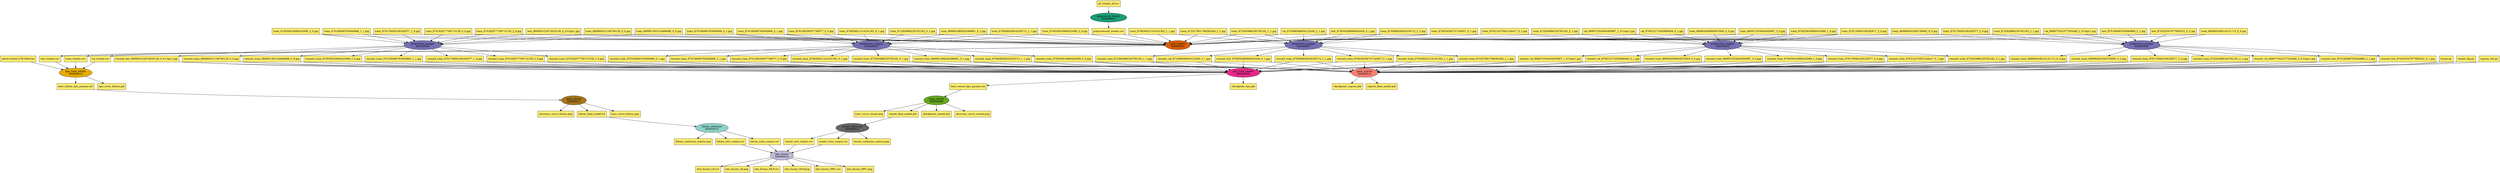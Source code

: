 digraph dag {
    ratio=fill
    node [style=filled,color="#444444",fillcolor="#ffed6f"]
    edge [arrowhead=normal,arrowsize=1.0]

    "Accuracy_curve_bilstm.png" [shape=rect,color="#000000",fillcolor="#ffed6f",label="Accuracy_curve_bilstm.png"]
    "Accuracy_curve_resnet.png" [shape=rect,color="#000000",fillcolor="#ffed6f",label="Accuracy_curve_resnet.png"]
    "ID0000001" [shape=ellipse,color="#000000",fillcolor="#1b9e77",label="preprocess_tweets\nID0000001"]
    "ID0000002" [shape=ellipse,color="#000000",fillcolor="#d95f02",label="split_tweets\nID0000002"]
    "ID0000003" [shape=ellipse,color="#000000",fillcolor="#7570b3",label="preprocess_images\nID0000003"]
    "ID0000004" [shape=ellipse,color="#000000",fillcolor="#7570b3",label="preprocess_images\nID0000004"]
    "ID0000005" [shape=ellipse,color="#000000",fillcolor="#7570b3",label="preprocess_images\nID0000005"]
    "ID0000006" [shape=ellipse,color="#000000",fillcolor="#7570b3",label="preprocess_images\nID0000006"]
    "ID0000007" [shape=ellipse,color="#000000",fillcolor="#7570b3",label="preprocess_images\nID0000007"]
    "ID0000008" [shape=ellipse,color="#000000",fillcolor="#e7298a",label="hpo_train_resnet\nID0000008"]
    "ID0000009" [shape=ellipse,color="#000000",fillcolor="#66a61e",label="train_resnet\nID0000009"]
    "ID0000010" [shape=ellipse,color="#000000",fillcolor="#e6ab02",label="hpo_train_bilstm\nID0000010"]
    "ID0000011" [shape=ellipse,color="#000000",fillcolor="#a6761d",label="train_bilstm\nID0000011"]
    "ID0000012" [shape=ellipse,color="#000000",fillcolor="#666666",label="resnet_inference\nID0000012"]
    "ID0000013" [shape=ellipse,color="#000000",fillcolor="#8dd3c7",label="bilstm_inference\nID0000013"]
    "ID0000014" [shape=ellipse,color="#000000",fillcolor="#bebada",label="late_fusion\nID0000014"]
    "ID0000015" [shape=ellipse,color="#000000",fillcolor="#fb8072",label="main_supcon\nID0000015"]
    "Loss_curve_bilstm.png" [shape=rect,color="#000000",fillcolor="#ffed6f",label="Loss_curve_bilstm.png"]
    "Loss_curve_resnet.png" [shape=rect,color="#000000",fillcolor="#ffed6f",label="Loss_curve_resnet.png"]
    "all_tweets_df.csv" [shape=rect,color="#000000",fillcolor="#ffed6f",label="all_tweets_df.csv"]
    "best_bilstm_hpo_params.txt" [shape=rect,color="#000000",fillcolor="#ffed6f",label="best_bilstm_hpo_params.txt"]
    "best_resnet_hpo_params.txt" [shape=rect,color="#000000",fillcolor="#ffed6f",label="best_resnet_hpo_params.txt"]
    "bilstm_confusion_matrix.png" [shape=rect,color="#000000",fillcolor="#ffed6f",label="bilstm_confusion_matrix.png"]
    "bilstm_final_model.h5" [shape=rect,color="#000000",fillcolor="#ffed6f",label="bilstm_final_model.h5"]
    "bilstm_test_output.csv" [shape=rect,color="#000000",fillcolor="#ffed6f",label="bilstm_test_output.csv"]
    "bilstm_train_output.csv" [shape=rect,color="#000000",fillcolor="#ffed6f",label="bilstm_train_output.csv"]
    "checkpoint_hpo.pkl" [shape=rect,color="#000000",fillcolor="#ffed6f",label="checkpoint_hpo.pkl"]
    "checkpoint_resnet.pth" [shape=rect,color="#000000",fillcolor="#ffed6f",label="checkpoint_resnet.pth"]
    "checkpoint_supcon.pth" [shape=rect,color="#000000",fillcolor="#ffed6f",label="checkpoint_supcon.pth"]
    "glove.twitter.27B.200d.txt" [shape=rect,color="#000000",fillcolor="#ffed6f",label="glove.twitter.27B.200d.txt"]
    "hpo_crisis_bilstm.pkl" [shape=rect,color="#000000",fillcolor="#ffed6f",label="hpo_crisis_bilstm.pkl"]
    "late_fusion_LR.csv" [shape=rect,color="#000000",fillcolor="#ffed6f",label="late_fusion_LR.csv"]
    "late_fusion_LR.png" [shape=rect,color="#000000",fillcolor="#ffed6f",label="late_fusion_LR.png"]
    "late_fusion_MLP.csv" [shape=rect,color="#000000",fillcolor="#ffed6f",label="late_fusion_MLP.csv"]
    "late_fusion_MLP.png" [shape=rect,color="#000000",fillcolor="#ffed6f",label="late_fusion_MLP.png"]
    "late_fusion_MPC.csv" [shape=rect,color="#000000",fillcolor="#ffed6f",label="late_fusion_MPC.csv"]
    "late_fusion_MPC.png" [shape=rect,color="#000000",fillcolor="#ffed6f",label="late_fusion_MPC.png"]
    "losses.py" [shape=rect,color="#000000",fillcolor="#ffed6f",label="losses.py"]
    "preprocessed_tweets.csv" [shape=rect,color="#000000",fillcolor="#ffed6f",label="preprocessed_tweets.csv"]
    "resized_test_869950122972635136_0_0-Copy1.jpg" [shape=rect,color="#000000",fillcolor="#ffed6f",label="resized_test_869950122972635136_0_0-Copy1.jpg"]
    "resized_test_870050286999445504_0_1.jpg" [shape=rect,color="#000000",fillcolor="#ffed6f",label="resized_test_870050286999445504_0_1.jpg"]
    "resized_test_870106080763940866_2_1.jpg" [shape=rect,color="#000000",fillcolor="#ffed6f",label="resized_test_870106080763940866_2_1.jpg"]
    "resized_test_870252547977695232_0_1.jpg" [shape=rect,color="#000000",fillcolor="#ffed6f",label="resized_test_870252547977695232_0_1.jpg"]
    "resized_train_869954009963970560_0_0.jpg" [shape=rect,color="#000000",fillcolor="#ffed6f",label="resized_train_869954009963970560_0_0.jpg"]
    "resized_train_869962038214131712_0_0.jpg" [shape=rect,color="#000000",fillcolor="#ffed6f",label="resized_train_869962038214131712_0_0.jpg"]
    "resized_train_869972354004393987_3_0.jpg" [shape=rect,color="#000000",fillcolor="#ffed6f",label="resized_train_869972354004393987_3_0.jpg"]
    "resized_train_869984832364756992_0_0.jpg" [shape=rect,color="#000000",fillcolor="#ffed6f",label="resized_train_869984832364756992_0_0.jpg"]
    "resized_train_869990321156784129_0_0.jpg" [shape=rect,color="#000000",fillcolor="#ffed6f",label="resized_train_869990321156784129_0_0.jpg"]
    "resized_train_869991393124466688_0_0.jpg" [shape=rect,color="#000000",fillcolor="#ffed6f",label="resized_train_869991393124466688_0_0.jpg"]
    "resized_train_869991489245388801_0_1.jpg" [shape=rect,color="#000000",fillcolor="#ffed6f",label="resized_train_869991489245388801_0_1.jpg"]
    "resized_train_870008928054259712_1_1.jpg" [shape=rect,color="#000000",fillcolor="#ffed6f",label="resized_train_870008928054259712_1_1.jpg"]
    "resized_train_870008928054259712_2_1.jpg" [shape=rect,color="#000000",fillcolor="#ffed6f",label="resized_train_870008928054259712_2_1.jpg"]
    "resized_train_870034558737145857_0_1.jpg" [shape=rect,color="#000000",fillcolor="#ffed6f",label="resized_train_870034558737145857_0_1.jpg"]
    "resized_train_870035816990425089_1_0.jpg" [shape=rect,color="#000000",fillcolor="#ffed6f",label="resized_train_870035816990425089_1_0.jpg"]
    "resized_train_870035816990425089_2_0.jpg" [shape=rect,color="#000000",fillcolor="#ffed6f",label="resized_train_870035816990425089_2_0.jpg"]
    "resized_train_870035816990425089_3_0.jpg" [shape=rect,color="#000000",fillcolor="#ffed6f",label="resized_train_870035816990425089_3_0.jpg"]
    "resized_train_870106080763940866_0_1.jpg" [shape=rect,color="#000000",fillcolor="#ffed6f",label="resized_train_870106080763940866_0_1.jpg"]
    "resized_train_870106080763940866_1_1.jpg" [shape=rect,color="#000000",fillcolor="#ffed6f",label="resized_train_870106080763940866_1_1.jpg"]
    "resized_train_870106080763940866_3_1.jpg" [shape=rect,color="#000000",fillcolor="#ffed6f",label="resized_train_870106080763940866_3_1.jpg"]
    "resized_train_870148339307749377_0_0.jpg" [shape=rect,color="#000000",fillcolor="#ffed6f",label="resized_train_870148339307749377_0_0.jpg"]
    "resized_train_870176000109182977_1_0.jpg" [shape=rect,color="#000000",fillcolor="#ffed6f",label="resized_train_870176000109182977_1_0.jpg"]
    "resized_train_870176000109182977_2_0.jpg" [shape=rect,color="#000000",fillcolor="#ffed6f",label="resized_train_870176000109182977_2_0.jpg"]
    "resized_train_870176000109182977_3_0.jpg" [shape=rect,color="#000000",fillcolor="#ffed6f",label="resized_train_870176000109182977_3_0.jpg"]
    "resized_train_870182877706715139_0_0.jpg" [shape=rect,color="#000000",fillcolor="#ffed6f",label="resized_train_870182877706715139_0_0.jpg"]
    "resized_train_870182877706715139_2_0.jpg" [shape=rect,color="#000000",fillcolor="#ffed6f",label="resized_train_870182877706715139_2_0.jpg"]
    "resized_train_870312475501244417_0_1.jpg" [shape=rect,color="#000000",fillcolor="#ffed6f",label="resized_train_870312475501244417_0_1.jpg"]
    "resized_train_870636021314191362_0_1.jpg" [shape=rect,color="#000000",fillcolor="#ffed6f",label="resized_train_870636021314191362_0_1.jpg"]
    "resized_train_870636021314191362_1_1.jpg" [shape=rect,color="#000000",fillcolor="#ffed6f",label="resized_train_870636021314191362_1_1.jpg"]
    "resized_train_872527801798283264_2_1.jpg" [shape=rect,color="#000000",fillcolor="#ffed6f",label="resized_train_872527801798283264_2_1.jpg"]
    "resized_train_872563986230792192_0_1.jpg" [shape=rect,color="#000000",fillcolor="#ffed6f",label="resized_train_872563986230792192_0_1.jpg"]
    "resized_train_872563986230792192_1_1.jpg" [shape=rect,color="#000000",fillcolor="#ffed6f",label="resized_train_872563986230792192_1_1.jpg"]
    "resized_train_872563986230792192_2_1.jpg" [shape=rect,color="#000000",fillcolor="#ffed6f",label="resized_train_872563986230792192_2_1.jpg"]
    "resized_train_872563986230792192_3_1.jpg" [shape=rect,color="#000000",fillcolor="#ffed6f",label="resized_train_872563986230792192_3_1.jpg"]
    "resized_val_869972354004393987_1_0-Copy1.jpg" [shape=rect,color="#000000",fillcolor="#ffed6f",label="resized_val_869972354004393987_1_0-Copy1.jpg"]
    "resized_val_869977622377320448_2_0-Copy1.jpg" [shape=rect,color="#000000",fillcolor="#ffed6f",label="resized_val_869977622377320448_2_0-Copy1.jpg"]
    "resized_val_870015173263806464_0_1.jpg" [shape=rect,color="#000000",fillcolor="#ffed6f",label="resized_val_870015173263806464_0_1.jpg"]
    "resized_val_871698366954123265_2_1.jpg" [shape=rect,color="#000000",fillcolor="#ffed6f",label="resized_val_871698366954123265_2_1.jpg"]
    "resnet_big.py" [shape=rect,color="#000000",fillcolor="#ffed6f",label="resnet_big.py"]
    "resnet_confusion_matrix.png" [shape=rect,color="#000000",fillcolor="#ffed6f",label="resnet_confusion_matrix.png"]
    "resnet_final_model.pth" [shape=rect,color="#000000",fillcolor="#ffed6f",label="resnet_final_model.pth"]
    "resnet_test_output.csv" [shape=rect,color="#000000",fillcolor="#ffed6f",label="resnet_test_output.csv"]
    "resnet_train_output.csv" [shape=rect,color="#000000",fillcolor="#ffed6f",label="resnet_train_output.csv"]
    "supcon_final_model.pth" [shape=rect,color="#000000",fillcolor="#ffed6f",label="supcon_final_model.pth"]
    "supcon_util.py" [shape=rect,color="#000000",fillcolor="#ffed6f",label="supcon_util.py"]
    "test_869950122972635136_0_0-Copy1.jpg" [shape=rect,color="#000000",fillcolor="#ffed6f",label="test_869950122972635136_0_0-Copy1.jpg"]
    "test_870050286999445504_0_1.jpg" [shape=rect,color="#000000",fillcolor="#ffed6f",label="test_870050286999445504_0_1.jpg"]
    "test_870106080763940866_2_1.jpg" [shape=rect,color="#000000",fillcolor="#ffed6f",label="test_870106080763940866_2_1.jpg"]
    "test_870252547977695232_0_1.jpg" [shape=rect,color="#000000",fillcolor="#ffed6f",label="test_870252547977695232_0_1.jpg"]
    "test_tweets.csv" [shape=rect,color="#000000",fillcolor="#ffed6f",label="test_tweets.csv"]
    "train_869954009963970560_0_0.jpg" [shape=rect,color="#000000",fillcolor="#ffed6f",label="train_869954009963970560_0_0.jpg"]
    "train_869962038214131712_0_0.jpg" [shape=rect,color="#000000",fillcolor="#ffed6f",label="train_869962038214131712_0_0.jpg"]
    "train_869972354004393987_3_0.jpg" [shape=rect,color="#000000",fillcolor="#ffed6f",label="train_869972354004393987_3_0.jpg"]
    "train_869984832364756992_0_0.jpg" [shape=rect,color="#000000",fillcolor="#ffed6f",label="train_869984832364756992_0_0.jpg"]
    "train_869990321156784129_0_0.jpg" [shape=rect,color="#000000",fillcolor="#ffed6f",label="train_869990321156784129_0_0.jpg"]
    "train_869991393124466688_0_0.jpg" [shape=rect,color="#000000",fillcolor="#ffed6f",label="train_869991393124466688_0_0.jpg"]
    "train_869991489245388801_0_1.jpg" [shape=rect,color="#000000",fillcolor="#ffed6f",label="train_869991489245388801_0_1.jpg"]
    "train_870008928054259712_1_1.jpg" [shape=rect,color="#000000",fillcolor="#ffed6f",label="train_870008928054259712_1_1.jpg"]
    "train_870008928054259712_2_1.jpg" [shape=rect,color="#000000",fillcolor="#ffed6f",label="train_870008928054259712_2_1.jpg"]
    "train_870034558737145857_0_1.jpg" [shape=rect,color="#000000",fillcolor="#ffed6f",label="train_870034558737145857_0_1.jpg"]
    "train_870035816990425089_1_0.jpg" [shape=rect,color="#000000",fillcolor="#ffed6f",label="train_870035816990425089_1_0.jpg"]
    "train_870035816990425089_2_0.jpg" [shape=rect,color="#000000",fillcolor="#ffed6f",label="train_870035816990425089_2_0.jpg"]
    "train_870035816990425089_3_0.jpg" [shape=rect,color="#000000",fillcolor="#ffed6f",label="train_870035816990425089_3_0.jpg"]
    "train_870106080763940866_0_1.jpg" [shape=rect,color="#000000",fillcolor="#ffed6f",label="train_870106080763940866_0_1.jpg"]
    "train_870106080763940866_1_1.jpg" [shape=rect,color="#000000",fillcolor="#ffed6f",label="train_870106080763940866_1_1.jpg"]
    "train_870106080763940866_3_1.jpg" [shape=rect,color="#000000",fillcolor="#ffed6f",label="train_870106080763940866_3_1.jpg"]
    "train_870148339307749377_0_0.jpg" [shape=rect,color="#000000",fillcolor="#ffed6f",label="train_870148339307749377_0_0.jpg"]
    "train_870176000109182977_1_0.jpg" [shape=rect,color="#000000",fillcolor="#ffed6f",label="train_870176000109182977_1_0.jpg"]
    "train_870176000109182977_2_0.jpg" [shape=rect,color="#000000",fillcolor="#ffed6f",label="train_870176000109182977_2_0.jpg"]
    "train_870176000109182977_3_0.jpg" [shape=rect,color="#000000",fillcolor="#ffed6f",label="train_870176000109182977_3_0.jpg"]
    "train_870182877706715139_0_0.jpg" [shape=rect,color="#000000",fillcolor="#ffed6f",label="train_870182877706715139_0_0.jpg"]
    "train_870182877706715139_2_0.jpg" [shape=rect,color="#000000",fillcolor="#ffed6f",label="train_870182877706715139_2_0.jpg"]
    "train_870312475501244417_0_1.jpg" [shape=rect,color="#000000",fillcolor="#ffed6f",label="train_870312475501244417_0_1.jpg"]
    "train_870636021314191362_0_1.jpg" [shape=rect,color="#000000",fillcolor="#ffed6f",label="train_870636021314191362_0_1.jpg"]
    "train_870636021314191362_1_1.jpg" [shape=rect,color="#000000",fillcolor="#ffed6f",label="train_870636021314191362_1_1.jpg"]
    "train_872527801798283264_2_1.jpg" [shape=rect,color="#000000",fillcolor="#ffed6f",label="train_872527801798283264_2_1.jpg"]
    "train_872563986230792192_0_1.jpg" [shape=rect,color="#000000",fillcolor="#ffed6f",label="train_872563986230792192_0_1.jpg"]
    "train_872563986230792192_1_1.jpg" [shape=rect,color="#000000",fillcolor="#ffed6f",label="train_872563986230792192_1_1.jpg"]
    "train_872563986230792192_2_1.jpg" [shape=rect,color="#000000",fillcolor="#ffed6f",label="train_872563986230792192_2_1.jpg"]
    "train_872563986230792192_3_1.jpg" [shape=rect,color="#000000",fillcolor="#ffed6f",label="train_872563986230792192_3_1.jpg"]
    "train_tweets.csv" [shape=rect,color="#000000",fillcolor="#ffed6f",label="train_tweets.csv"]
    "val_869972354004393987_1_0-Copy1.jpg" [shape=rect,color="#000000",fillcolor="#ffed6f",label="val_869972354004393987_1_0-Copy1.jpg"]
    "val_869977622377320448_2_0-Copy1.jpg" [shape=rect,color="#000000",fillcolor="#ffed6f",label="val_869977622377320448_2_0-Copy1.jpg"]
    "val_870015173263806464_0_1.jpg" [shape=rect,color="#000000",fillcolor="#ffed6f",label="val_870015173263806464_0_1.jpg"]
    "val_871698366954123265_2_1.jpg" [shape=rect,color="#000000",fillcolor="#ffed6f",label="val_871698366954123265_2_1.jpg"]
    "val_tweets.csv" [shape=rect,color="#000000",fillcolor="#ffed6f",label="val_tweets.csv"]
    "ID0000001" -> "preprocessed_tweets.csv" [color="#000000"]
    "ID0000002" -> "val_tweets.csv" [color="#000000"]
    "ID0000002" -> "train_tweets.csv" [color="#000000"]
    "ID0000002" -> "test_tweets.csv" [color="#000000"]
    "ID0000003" -> "resized_train_870106080763940866_3_1.jpg" [color="#000000"]
    "ID0000003" -> "resized_train_869991489245388801_0_1.jpg" [color="#000000"]
    "ID0000003" -> "resized_train_870636021314191362_0_1.jpg" [color="#000000"]
    "ID0000003" -> "resized_train_870035816990425089_3_0.jpg" [color="#000000"]
    "ID0000003" -> "resized_train_872563986230792192_0_1.jpg" [color="#000000"]
    "ID0000003" -> "resized_train_870106080763940866_0_1.jpg" [color="#000000"]
    "ID0000003" -> "resized_train_870148339307749377_0_0.jpg" [color="#000000"]
    "ID0000003" -> "resized_train_870008928054259712_1_1.jpg" [color="#000000"]
    "ID0000004" -> "resized_train_870182877706715139_2_0.jpg" [color="#000000"]
    "ID0000004" -> "resized_train_870106080763940866_1_1.jpg" [color="#000000"]
    "ID0000004" -> "resized_train_870035816990425089_2_0.jpg" [color="#000000"]
    "ID0000004" -> "resized_train_870182877706715139_0_0.jpg" [color="#000000"]
    "ID0000004" -> "resized_train_869990321156784129_0_0.jpg" [color="#000000"]
    "ID0000004" -> "resized_test_869950122972635136_0_0-Copy1.jpg" [color="#000000"]
    "ID0000004" -> "resized_train_870176000109182977_1_0.jpg" [color="#000000"]
    "ID0000004" -> "resized_train_869991393124466688_0_0.jpg" [color="#000000"]
    "ID0000005" -> "resized_train_870312475501244417_0_1.jpg" [color="#000000"]
    "ID0000005" -> "resized_train_869972354004393987_3_0.jpg" [color="#000000"]
    "ID0000005" -> "resized_train_870176000109182977_3_0.jpg" [color="#000000"]
    "ID0000005" -> "resized_train_870035816990425089_1_0.jpg" [color="#000000"]
    "ID0000005" -> "resized_train_872563986230792192_3_1.jpg" [color="#000000"]
    "ID0000005" -> "resized_train_869954009963970560_0_0.jpg" [color="#000000"]
    "ID0000005" -> "resized_val_869972354004393987_1_0-Copy1.jpg" [color="#000000"]
    "ID0000005" -> "resized_val_870015173263806464_0_1.jpg" [color="#000000"]
    "ID0000006" -> "resized_test_870252547977695232_0_1.jpg" [color="#000000"]
    "ID0000006" -> "resized_train_869962038214131712_0_0.jpg" [color="#000000"]
    "ID0000006" -> "resized_test_870106080763940866_2_1.jpg" [color="#000000"]
    "ID0000006" -> "resized_val_869977622377320448_2_0-Copy1.jpg" [color="#000000"]
    "ID0000006" -> "resized_train_872563986230792192_2_1.jpg" [color="#000000"]
    "ID0000006" -> "resized_train_870176000109182977_2_0.jpg" [color="#000000"]
    "ID0000006" -> "resized_train_869984832364756992_0_0.jpg" [color="#000000"]
    "ID0000007" -> "resized_test_870050286999445504_0_1.jpg" [color="#000000"]
    "ID0000007" -> "resized_train_872527801798283264_2_1.jpg" [color="#000000"]
    "ID0000007" -> "resized_train_870636021314191362_1_1.jpg" [color="#000000"]
    "ID0000007" -> "resized_train_870008928054259712_2_1.jpg" [color="#000000"]
    "ID0000007" -> "resized_train_872563986230792192_1_1.jpg" [color="#000000"]
    "ID0000007" -> "resized_train_870034558737145857_0_1.jpg" [color="#000000"]
    "ID0000007" -> "resized_val_871698366954123265_2_1.jpg" [color="#000000"]
    "ID0000008" -> "checkpoint_hpo.pkl" [color="#000000"]
    "ID0000008" -> "best_resnet_hpo_params.txt" [color="#000000"]
    "ID0000009" -> "checkpoint_resnet.pth" [color="#000000"]
    "ID0000009" -> "Loss_curve_resnet.png" [color="#000000"]
    "ID0000009" -> "Accuracy_curve_resnet.png" [color="#000000"]
    "ID0000009" -> "resnet_final_model.pth" [color="#000000"]
    "ID0000010" -> "best_bilstm_hpo_params.txt" [color="#000000"]
    "ID0000010" -> "hpo_crisis_bilstm.pkl" [color="#000000"]
    "ID0000011" -> "bilstm_final_model.h5" [color="#000000"]
    "ID0000011" -> "Accuracy_curve_bilstm.png" [color="#000000"]
    "ID0000011" -> "Loss_curve_bilstm.png" [color="#000000"]
    "ID0000012" -> "resnet_train_output.csv" [color="#000000"]
    "ID0000012" -> "resnet_confusion_matrix.png" [color="#000000"]
    "ID0000012" -> "resnet_test_output.csv" [color="#000000"]
    "ID0000013" -> "bilstm_confusion_matrix.png" [color="#000000"]
    "ID0000013" -> "bilstm_train_output.csv" [color="#000000"]
    "ID0000013" -> "bilstm_test_output.csv" [color="#000000"]
    "ID0000014" -> "late_fusion_MPC.png" [color="#000000"]
    "ID0000014" -> "late_fusion_MLP.png" [color="#000000"]
    "ID0000014" -> "late_fusion_MLP.csv" [color="#000000"]
    "ID0000014" -> "late_fusion_MPC.csv" [color="#000000"]
    "ID0000014" -> "late_fusion_LR.png" [color="#000000"]
    "ID0000014" -> "late_fusion_LR.csv" [color="#000000"]
    "ID0000015" -> "supcon_final_model.pth" [color="#000000"]
    "ID0000015" -> "checkpoint_supcon.pth" [color="#000000"]
    "all_tweets_df.csv" -> "ID0000001" [color="#000000"]
    "best_bilstm_hpo_params.txt" -> "ID0000011" [color="#000000"]
    "best_resnet_hpo_params.txt" -> "ID0000009" [color="#000000"]
    "bilstm_final_model.h5" -> "ID0000013" [color="#000000"]
    "bilstm_test_output.csv" -> "ID0000014" [color="#000000"]
    "bilstm_train_output.csv" -> "ID0000014" [color="#000000"]
    "glove.twitter.27B.200d.txt" -> "ID0000010" [color="#000000"]
    "losses.py" -> "ID0000015" [color="#000000"]
    "preprocessed_tweets.csv" -> "ID0000002" [color="#000000"]
    "resized_test_869950122972635136_0_0-Copy1.jpg" -> "ID0000008" [color="#000000"]
    "resized_test_869950122972635136_0_0-Copy1.jpg" -> "ID0000015" [color="#000000"]
    "resized_test_870050286999445504_0_1.jpg" -> "ID0000008" [color="#000000"]
    "resized_test_870050286999445504_0_1.jpg" -> "ID0000015" [color="#000000"]
    "resized_test_870106080763940866_2_1.jpg" -> "ID0000008" [color="#000000"]
    "resized_test_870106080763940866_2_1.jpg" -> "ID0000015" [color="#000000"]
    "resized_test_870252547977695232_0_1.jpg" -> "ID0000008" [color="#000000"]
    "resized_test_870252547977695232_0_1.jpg" -> "ID0000015" [color="#000000"]
    "resized_train_869954009963970560_0_0.jpg" -> "ID0000008" [color="#000000"]
    "resized_train_869954009963970560_0_0.jpg" -> "ID0000015" [color="#000000"]
    "resized_train_869962038214131712_0_0.jpg" -> "ID0000008" [color="#000000"]
    "resized_train_869962038214131712_0_0.jpg" -> "ID0000015" [color="#000000"]
    "resized_train_869972354004393987_3_0.jpg" -> "ID0000008" [color="#000000"]
    "resized_train_869972354004393987_3_0.jpg" -> "ID0000015" [color="#000000"]
    "resized_train_869984832364756992_0_0.jpg" -> "ID0000008" [color="#000000"]
    "resized_train_869984832364756992_0_0.jpg" -> "ID0000015" [color="#000000"]
    "resized_train_869990321156784129_0_0.jpg" -> "ID0000008" [color="#000000"]
    "resized_train_869990321156784129_0_0.jpg" -> "ID0000015" [color="#000000"]
    "resized_train_869991393124466688_0_0.jpg" -> "ID0000008" [color="#000000"]
    "resized_train_869991393124466688_0_0.jpg" -> "ID0000015" [color="#000000"]
    "resized_train_869991489245388801_0_1.jpg" -> "ID0000008" [color="#000000"]
    "resized_train_869991489245388801_0_1.jpg" -> "ID0000015" [color="#000000"]
    "resized_train_870008928054259712_1_1.jpg" -> "ID0000008" [color="#000000"]
    "resized_train_870008928054259712_1_1.jpg" -> "ID0000015" [color="#000000"]
    "resized_train_870008928054259712_2_1.jpg" -> "ID0000008" [color="#000000"]
    "resized_train_870008928054259712_2_1.jpg" -> "ID0000015" [color="#000000"]
    "resized_train_870034558737145857_0_1.jpg" -> "ID0000008" [color="#000000"]
    "resized_train_870034558737145857_0_1.jpg" -> "ID0000015" [color="#000000"]
    "resized_train_870035816990425089_1_0.jpg" -> "ID0000008" [color="#000000"]
    "resized_train_870035816990425089_1_0.jpg" -> "ID0000015" [color="#000000"]
    "resized_train_870035816990425089_2_0.jpg" -> "ID0000008" [color="#000000"]
    "resized_train_870035816990425089_2_0.jpg" -> "ID0000015" [color="#000000"]
    "resized_train_870035816990425089_3_0.jpg" -> "ID0000008" [color="#000000"]
    "resized_train_870035816990425089_3_0.jpg" -> "ID0000015" [color="#000000"]
    "resized_train_870106080763940866_0_1.jpg" -> "ID0000008" [color="#000000"]
    "resized_train_870106080763940866_0_1.jpg" -> "ID0000015" [color="#000000"]
    "resized_train_870106080763940866_1_1.jpg" -> "ID0000008" [color="#000000"]
    "resized_train_870106080763940866_1_1.jpg" -> "ID0000015" [color="#000000"]
    "resized_train_870106080763940866_3_1.jpg" -> "ID0000008" [color="#000000"]
    "resized_train_870106080763940866_3_1.jpg" -> "ID0000015" [color="#000000"]
    "resized_train_870148339307749377_0_0.jpg" -> "ID0000008" [color="#000000"]
    "resized_train_870148339307749377_0_0.jpg" -> "ID0000015" [color="#000000"]
    "resized_train_870176000109182977_1_0.jpg" -> "ID0000008" [color="#000000"]
    "resized_train_870176000109182977_1_0.jpg" -> "ID0000015" [color="#000000"]
    "resized_train_870176000109182977_2_0.jpg" -> "ID0000008" [color="#000000"]
    "resized_train_870176000109182977_2_0.jpg" -> "ID0000015" [color="#000000"]
    "resized_train_870176000109182977_3_0.jpg" -> "ID0000008" [color="#000000"]
    "resized_train_870176000109182977_3_0.jpg" -> "ID0000015" [color="#000000"]
    "resized_train_870182877706715139_0_0.jpg" -> "ID0000008" [color="#000000"]
    "resized_train_870182877706715139_0_0.jpg" -> "ID0000015" [color="#000000"]
    "resized_train_870182877706715139_2_0.jpg" -> "ID0000008" [color="#000000"]
    "resized_train_870182877706715139_2_0.jpg" -> "ID0000015" [color="#000000"]
    "resized_train_870312475501244417_0_1.jpg" -> "ID0000008" [color="#000000"]
    "resized_train_870312475501244417_0_1.jpg" -> "ID0000015" [color="#000000"]
    "resized_train_870636021314191362_0_1.jpg" -> "ID0000008" [color="#000000"]
    "resized_train_870636021314191362_0_1.jpg" -> "ID0000015" [color="#000000"]
    "resized_train_870636021314191362_1_1.jpg" -> "ID0000008" [color="#000000"]
    "resized_train_870636021314191362_1_1.jpg" -> "ID0000015" [color="#000000"]
    "resized_train_872527801798283264_2_1.jpg" -> "ID0000008" [color="#000000"]
    "resized_train_872527801798283264_2_1.jpg" -> "ID0000015" [color="#000000"]
    "resized_train_872563986230792192_0_1.jpg" -> "ID0000008" [color="#000000"]
    "resized_train_872563986230792192_0_1.jpg" -> "ID0000015" [color="#000000"]
    "resized_train_872563986230792192_1_1.jpg" -> "ID0000008" [color="#000000"]
    "resized_train_872563986230792192_1_1.jpg" -> "ID0000015" [color="#000000"]
    "resized_train_872563986230792192_2_1.jpg" -> "ID0000008" [color="#000000"]
    "resized_train_872563986230792192_2_1.jpg" -> "ID0000015" [color="#000000"]
    "resized_train_872563986230792192_3_1.jpg" -> "ID0000008" [color="#000000"]
    "resized_train_872563986230792192_3_1.jpg" -> "ID0000015" [color="#000000"]
    "resized_val_869972354004393987_1_0-Copy1.jpg" -> "ID0000008" [color="#000000"]
    "resized_val_869972354004393987_1_0-Copy1.jpg" -> "ID0000015" [color="#000000"]
    "resized_val_869977622377320448_2_0-Copy1.jpg" -> "ID0000008" [color="#000000"]
    "resized_val_869977622377320448_2_0-Copy1.jpg" -> "ID0000015" [color="#000000"]
    "resized_val_870015173263806464_0_1.jpg" -> "ID0000008" [color="#000000"]
    "resized_val_870015173263806464_0_1.jpg" -> "ID0000015" [color="#000000"]
    "resized_val_871698366954123265_2_1.jpg" -> "ID0000008" [color="#000000"]
    "resized_val_871698366954123265_2_1.jpg" -> "ID0000015" [color="#000000"]
    "resnet_big.py" -> "ID0000015" [color="#000000"]
    "resnet_final_model.pth" -> "ID0000012" [color="#000000"]
    "resnet_test_output.csv" -> "ID0000014" [color="#000000"]
    "resnet_train_output.csv" -> "ID0000014" [color="#000000"]
    "supcon_util.py" -> "ID0000015" [color="#000000"]
    "test_869950122972635136_0_0-Copy1.jpg" -> "ID0000004" [color="#000000"]
    "test_869950122972635136_0_0-Copy1.jpg" -> "ID0000002" [color="#000000"]
    "test_870050286999445504_0_1.jpg" -> "ID0000007" [color="#000000"]
    "test_870050286999445504_0_1.jpg" -> "ID0000002" [color="#000000"]
    "test_870106080763940866_2_1.jpg" -> "ID0000006" [color="#000000"]
    "test_870106080763940866_2_1.jpg" -> "ID0000002" [color="#000000"]
    "test_870252547977695232_0_1.jpg" -> "ID0000006" [color="#000000"]
    "test_870252547977695232_0_1.jpg" -> "ID0000002" [color="#000000"]
    "test_tweets.csv" -> "ID0000010" [color="#000000"]
    "train_869954009963970560_0_0.jpg" -> "ID0000005" [color="#000000"]
    "train_869954009963970560_0_0.jpg" -> "ID0000002" [color="#000000"]
    "train_869962038214131712_0_0.jpg" -> "ID0000006" [color="#000000"]
    "train_869962038214131712_0_0.jpg" -> "ID0000002" [color="#000000"]
    "train_869972354004393987_3_0.jpg" -> "ID0000005" [color="#000000"]
    "train_869972354004393987_3_0.jpg" -> "ID0000002" [color="#000000"]
    "train_869984832364756992_0_0.jpg" -> "ID0000006" [color="#000000"]
    "train_869984832364756992_0_0.jpg" -> "ID0000002" [color="#000000"]
    "train_869990321156784129_0_0.jpg" -> "ID0000004" [color="#000000"]
    "train_869990321156784129_0_0.jpg" -> "ID0000002" [color="#000000"]
    "train_869991393124466688_0_0.jpg" -> "ID0000004" [color="#000000"]
    "train_869991393124466688_0_0.jpg" -> "ID0000002" [color="#000000"]
    "train_869991489245388801_0_1.jpg" -> "ID0000003" [color="#000000"]
    "train_869991489245388801_0_1.jpg" -> "ID0000002" [color="#000000"]
    "train_870008928054259712_1_1.jpg" -> "ID0000003" [color="#000000"]
    "train_870008928054259712_1_1.jpg" -> "ID0000002" [color="#000000"]
    "train_870008928054259712_2_1.jpg" -> "ID0000007" [color="#000000"]
    "train_870008928054259712_2_1.jpg" -> "ID0000002" [color="#000000"]
    "train_870034558737145857_0_1.jpg" -> "ID0000007" [color="#000000"]
    "train_870034558737145857_0_1.jpg" -> "ID0000002" [color="#000000"]
    "train_870035816990425089_1_0.jpg" -> "ID0000005" [color="#000000"]
    "train_870035816990425089_1_0.jpg" -> "ID0000002" [color="#000000"]
    "train_870035816990425089_2_0.jpg" -> "ID0000004" [color="#000000"]
    "train_870035816990425089_2_0.jpg" -> "ID0000002" [color="#000000"]
    "train_870035816990425089_3_0.jpg" -> "ID0000003" [color="#000000"]
    "train_870035816990425089_3_0.jpg" -> "ID0000002" [color="#000000"]
    "train_870106080763940866_0_1.jpg" -> "ID0000003" [color="#000000"]
    "train_870106080763940866_0_1.jpg" -> "ID0000002" [color="#000000"]
    "train_870106080763940866_1_1.jpg" -> "ID0000004" [color="#000000"]
    "train_870106080763940866_1_1.jpg" -> "ID0000002" [color="#000000"]
    "train_870106080763940866_3_1.jpg" -> "ID0000003" [color="#000000"]
    "train_870106080763940866_3_1.jpg" -> "ID0000002" [color="#000000"]
    "train_870148339307749377_0_0.jpg" -> "ID0000003" [color="#000000"]
    "train_870148339307749377_0_0.jpg" -> "ID0000002" [color="#000000"]
    "train_870176000109182977_1_0.jpg" -> "ID0000004" [color="#000000"]
    "train_870176000109182977_1_0.jpg" -> "ID0000002" [color="#000000"]
    "train_870176000109182977_2_0.jpg" -> "ID0000006" [color="#000000"]
    "train_870176000109182977_2_0.jpg" -> "ID0000002" [color="#000000"]
    "train_870176000109182977_3_0.jpg" -> "ID0000005" [color="#000000"]
    "train_870176000109182977_3_0.jpg" -> "ID0000002" [color="#000000"]
    "train_870182877706715139_0_0.jpg" -> "ID0000004" [color="#000000"]
    "train_870182877706715139_0_0.jpg" -> "ID0000002" [color="#000000"]
    "train_870182877706715139_2_0.jpg" -> "ID0000004" [color="#000000"]
    "train_870182877706715139_2_0.jpg" -> "ID0000002" [color="#000000"]
    "train_870312475501244417_0_1.jpg" -> "ID0000005" [color="#000000"]
    "train_870312475501244417_0_1.jpg" -> "ID0000002" [color="#000000"]
    "train_870636021314191362_0_1.jpg" -> "ID0000003" [color="#000000"]
    "train_870636021314191362_0_1.jpg" -> "ID0000002" [color="#000000"]
    "train_870636021314191362_1_1.jpg" -> "ID0000007" [color="#000000"]
    "train_870636021314191362_1_1.jpg" -> "ID0000002" [color="#000000"]
    "train_872527801798283264_2_1.jpg" -> "ID0000007" [color="#000000"]
    "train_872527801798283264_2_1.jpg" -> "ID0000002" [color="#000000"]
    "train_872563986230792192_0_1.jpg" -> "ID0000003" [color="#000000"]
    "train_872563986230792192_0_1.jpg" -> "ID0000002" [color="#000000"]
    "train_872563986230792192_1_1.jpg" -> "ID0000007" [color="#000000"]
    "train_872563986230792192_1_1.jpg" -> "ID0000002" [color="#000000"]
    "train_872563986230792192_2_1.jpg" -> "ID0000006" [color="#000000"]
    "train_872563986230792192_2_1.jpg" -> "ID0000002" [color="#000000"]
    "train_872563986230792192_3_1.jpg" -> "ID0000005" [color="#000000"]
    "train_872563986230792192_3_1.jpg" -> "ID0000002" [color="#000000"]
    "train_tweets.csv" -> "ID0000010" [color="#000000"]
    "val_869972354004393987_1_0-Copy1.jpg" -> "ID0000005" [color="#000000"]
    "val_869972354004393987_1_0-Copy1.jpg" -> "ID0000002" [color="#000000"]
    "val_869977622377320448_2_0-Copy1.jpg" -> "ID0000006" [color="#000000"]
    "val_869977622377320448_2_0-Copy1.jpg" -> "ID0000002" [color="#000000"]
    "val_870015173263806464_0_1.jpg" -> "ID0000005" [color="#000000"]
    "val_870015173263806464_0_1.jpg" -> "ID0000002" [color="#000000"]
    "val_871698366954123265_2_1.jpg" -> "ID0000007" [color="#000000"]
    "val_871698366954123265_2_1.jpg" -> "ID0000002" [color="#000000"]
    "val_tweets.csv" -> "ID0000010" [color="#000000"]
}
